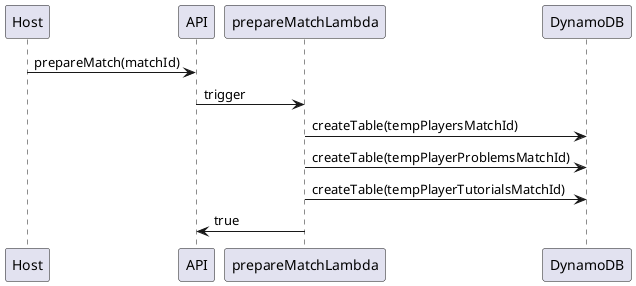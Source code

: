 @startuml koderush-prepareMatch

Host -> API : prepareMatch(matchId)
API -> prepareMatchLambda : trigger
prepareMatchLambda -> DynamoDB : createTable(tempPlayersMatchId)
prepareMatchLambda -> DynamoDB : createTable(tempPlayerProblemsMatchId)
prepareMatchLambda -> DynamoDB : createTable(tempPlayerTutorialsMatchId)
prepareMatchLambda -> API : true

@enduml